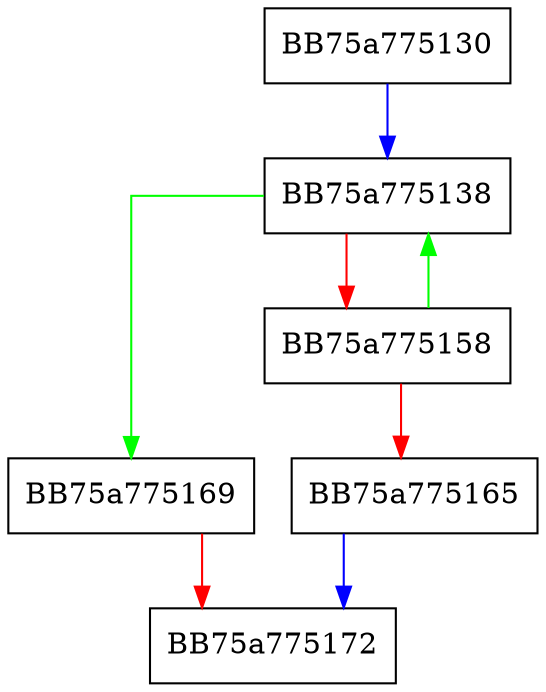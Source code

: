 digraph __acrt_initialize_locks {
  node [shape="box"];
  graph [splines=ortho];
  BB75a775130 -> BB75a775138 [color="blue"];
  BB75a775138 -> BB75a775169 [color="green"];
  BB75a775138 -> BB75a775158 [color="red"];
  BB75a775158 -> BB75a775138 [color="green"];
  BB75a775158 -> BB75a775165 [color="red"];
  BB75a775165 -> BB75a775172 [color="blue"];
  BB75a775169 -> BB75a775172 [color="red"];
}